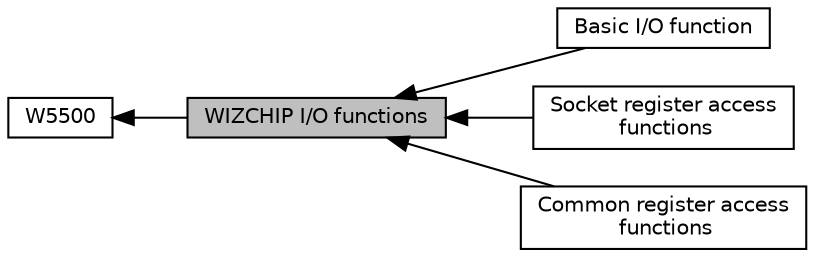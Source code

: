 digraph "WIZCHIP I/O functions"
{
  edge [fontname="Helvetica",fontsize="10",labelfontname="Helvetica",labelfontsize="10"];
  node [fontname="Helvetica",fontsize="10",shape=box];
  rankdir=LR;
  Node2 [label="W5500",height=0.2,width=0.4,color="black", fillcolor="white", style="filled",URL="$group___w5500.html",tooltip="WHIZCHIP register defines and I/O functions of W5500."];
  Node3 [label="Basic I/O function",height=0.2,width=0.4,color="black", fillcolor="white", style="filled",URL="$group___basic___i_o__function.html",tooltip="These are basic input/output functions to read values from register or write values to register."];
  Node1 [label="WIZCHIP I/O functions",height=0.2,width=0.4,color="black", fillcolor="grey75", style="filled", fontcolor="black",tooltip="This supports the basic I/O functions for WIZCHIP register."];
  Node5 [label="Socket register access\l functions",height=0.2,width=0.4,color="black", fillcolor="white", style="filled",URL="$group___socket__register__access__function.html",tooltip="These are functions to access socket registers."];
  Node4 [label="Common register access\l functions",height=0.2,width=0.4,color="black", fillcolor="white", style="filled",URL="$group___common__register__access__function.html",tooltip="These are functions to access common registers."];
  Node2->Node1 [shape=plaintext, dir="back", style="solid"];
  Node1->Node3 [shape=plaintext, dir="back", style="solid"];
  Node1->Node4 [shape=plaintext, dir="back", style="solid"];
  Node1->Node5 [shape=plaintext, dir="back", style="solid"];
}
